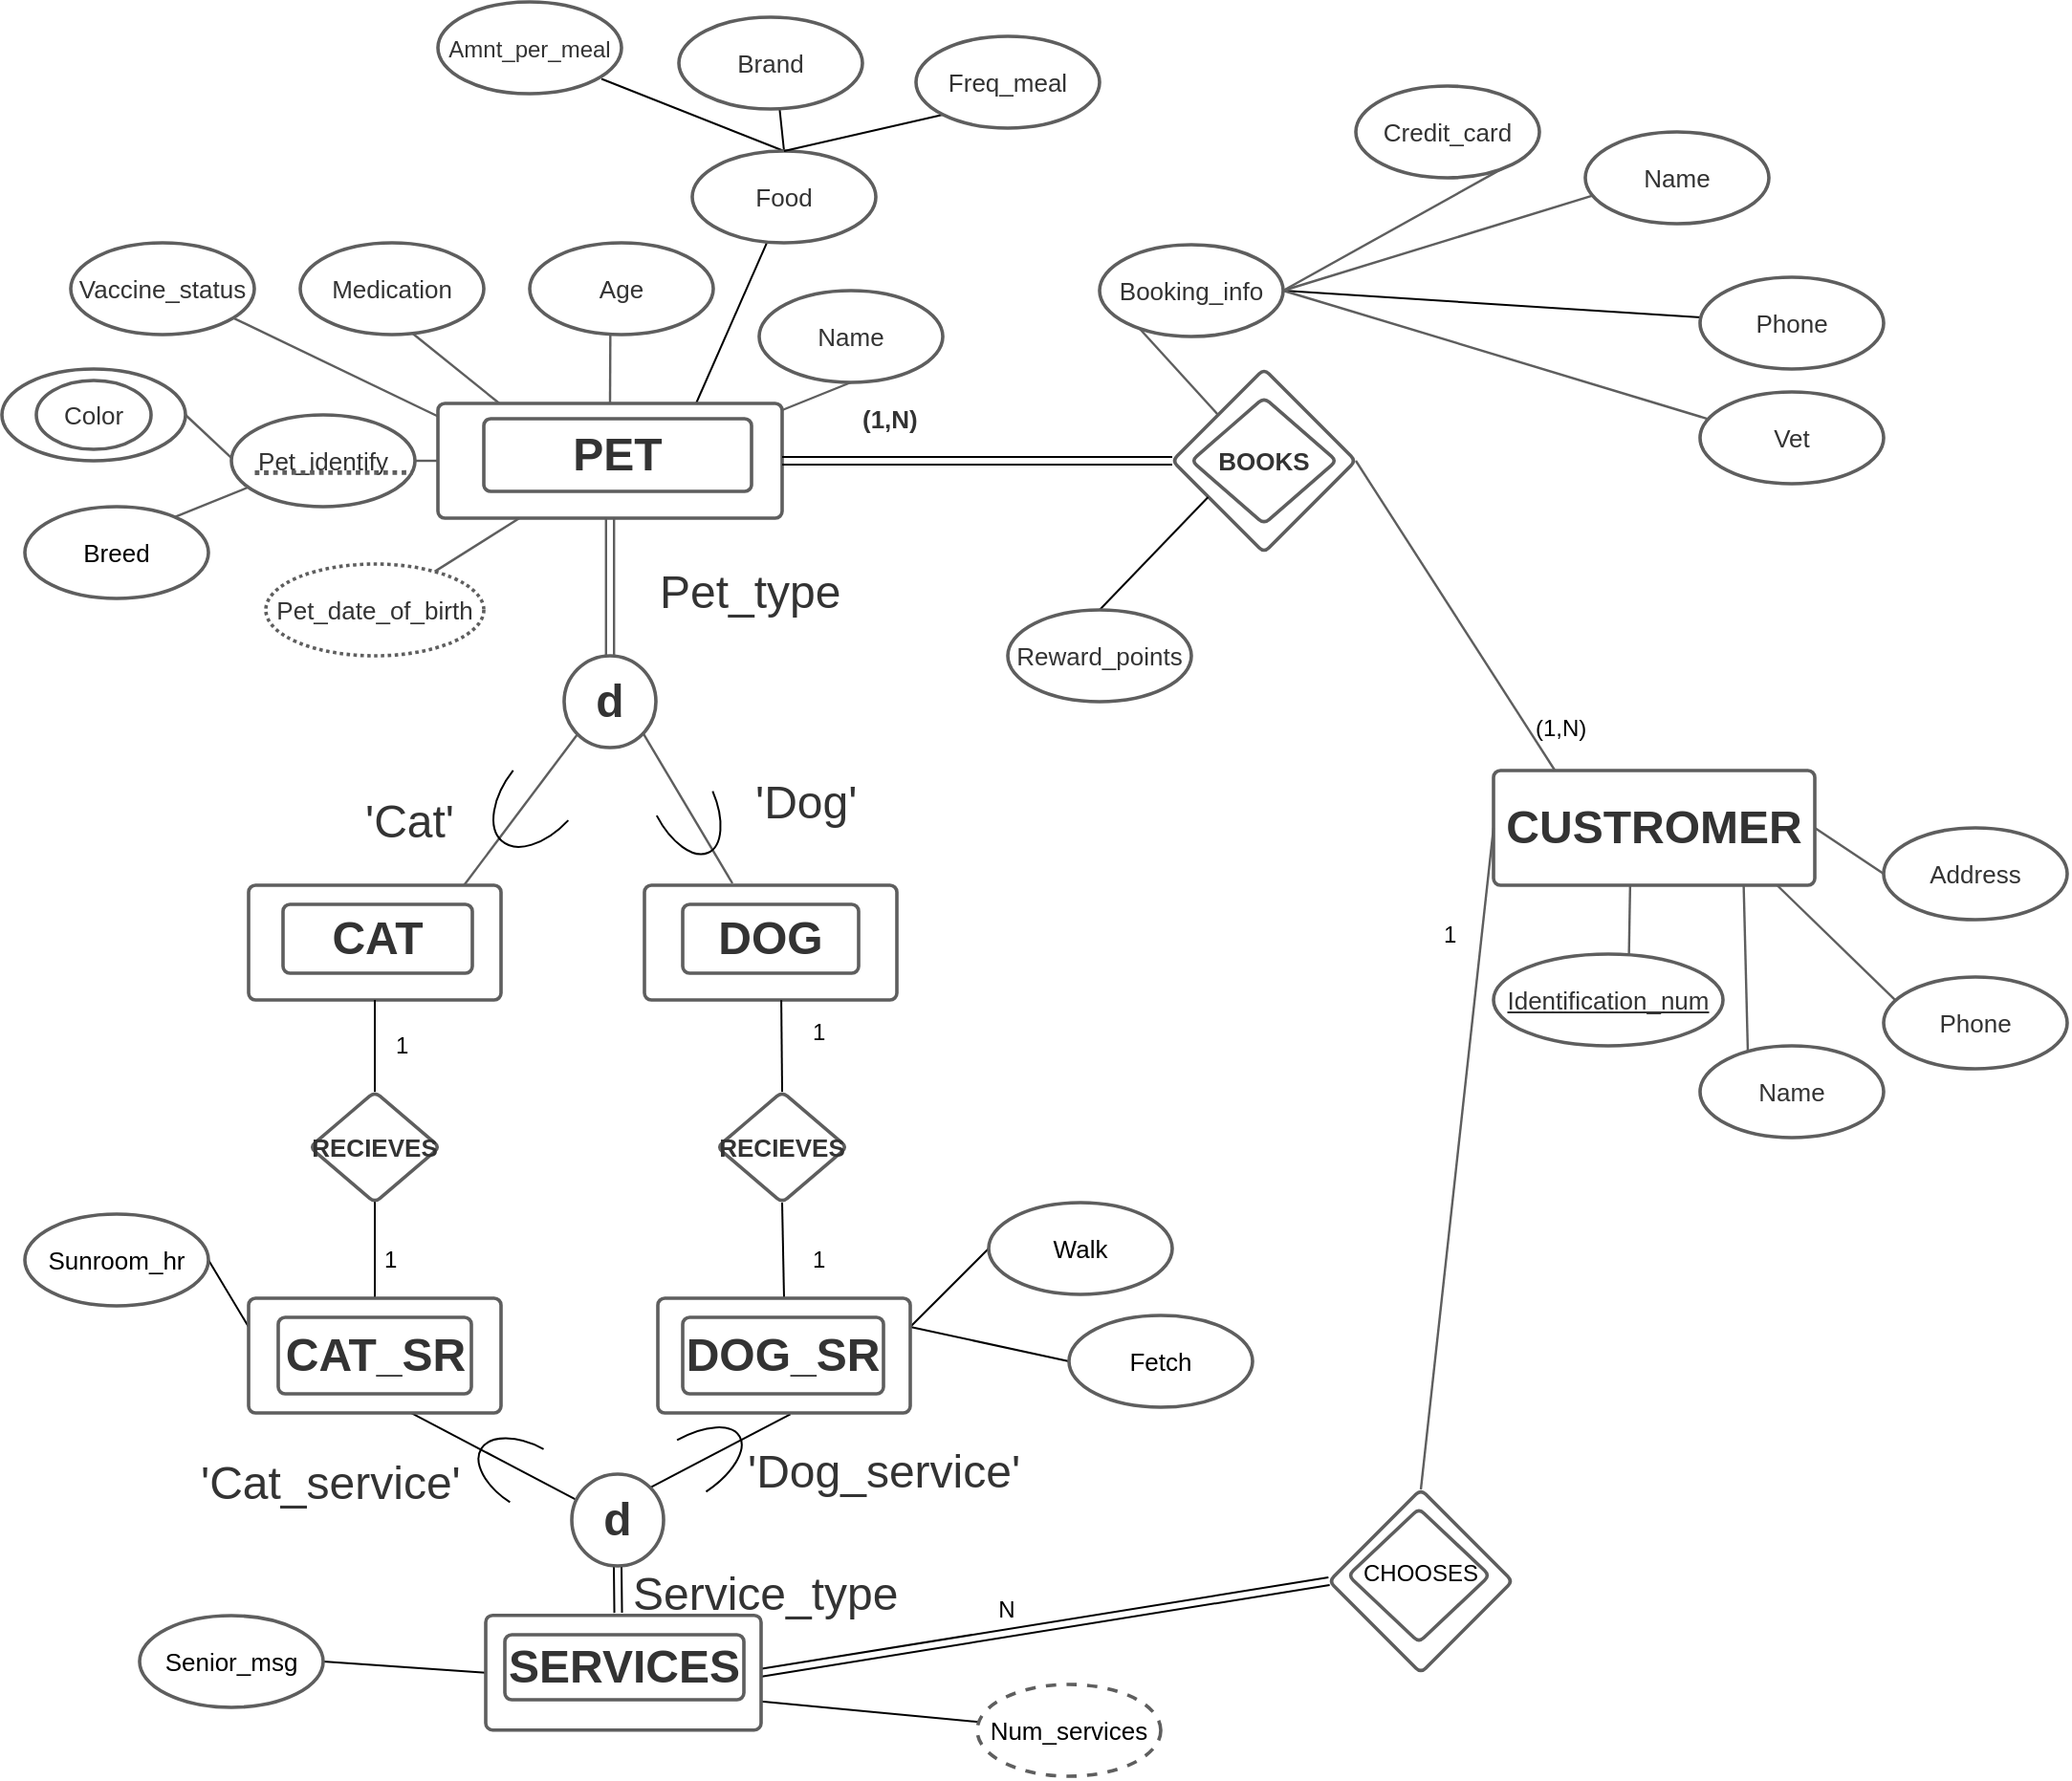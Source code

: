 <mxfile version="12.1.3" type="device" pages="1"><diagram id="lyoU0WlEq2UO2qXoZFqd" name="Page-1"><mxGraphModel dx="1806" dy="771" grid="1" gridSize="10" guides="1" tooltips="1" connect="1" arrows="1" fold="1" page="1" pageScale="1" pageWidth="850" pageHeight="1100" math="0" shadow="0"><root><mxCell id="0"/><mxCell id="1" parent="0"/><mxCell id="Kzx-j95zFt6gq69tMTiq-137" style="rounded=0;orthogonalLoop=1;jettySize=auto;html=1;exitX=0.75;exitY=0;exitDx=0;exitDy=0;entryX=0.409;entryY=0.987;entryDx=0;entryDy=0;entryPerimeter=0;endArrow=none;endFill=0;" edge="1" parent="1" source="Kzx-j95zFt6gq69tMTiq-65" target="Kzx-j95zFt6gq69tMTiq-131"><mxGeometry relative="1" as="geometry"/></mxCell><mxCell id="Kzx-j95zFt6gq69tMTiq-65" value="PET" style="html=1;whiteSpace=wrap;;fontSize=24;fontColor=#333333;fontStyle=1;spacing=12;strokeColor=#5e5e5e;strokeOpacity=100;rounded=1;absoluteArcSize=1;arcSize=7.2;fillColor=#ffffff;strokeWidth=1.8;" vertex="1" parent="1"><mxGeometry x="240" y="372" width="180" height="60" as="geometry"/></mxCell><mxCell id="Kzx-j95zFt6gq69tMTiq-66" value="d" style="html=1;whiteSpace=wrap;ellipse;fontSize=24;fontColor=#333333;fontStyle=1;spacing=5;strokeColor=#5e5e5e;strokeOpacity=100;rounded=1;absoluteArcSize=1;arcSize=7.2;fillColor=#ffffff;strokeWidth=1.8;" vertex="1" parent="1"><mxGeometry x="306" y="504" width="48" height="48" as="geometry"/></mxCell><mxCell id="Kzx-j95zFt6gq69tMTiq-67" value="DOG" style="html=1;whiteSpace=wrap;;fontSize=24;fontColor=#333333;fontStyle=1;spacing=12;strokeColor=#5e5e5e;strokeOpacity=100;rounded=1;absoluteArcSize=1;arcSize=7.2;fillColor=#ffffff;strokeWidth=1.8;" vertex="1" parent="1"><mxGeometry x="348" y="624" width="132" height="60" as="geometry"/></mxCell><mxCell id="Kzx-j95zFt6gq69tMTiq-68" value="CAT" style="html=1;whiteSpace=wrap;;fontSize=24;fontColor=#333333;fontStyle=1;spacing=12;strokeColor=#5e5e5e;strokeOpacity=100;rounded=1;absoluteArcSize=1;arcSize=7.2;fillColor=#ffffff;strokeWidth=1.8;" vertex="1" parent="1"><mxGeometry x="141" y="624" width="132" height="60" as="geometry"/></mxCell><mxCell id="Kzx-j95zFt6gq69tMTiq-69" value="" style="html=1;jettySize=18;fontSize=11;strokeColor=#5E5E5E;strokeWidth=1.2;rounded=1;arcSize=12;startArrow=none;endArrow=none;exitX=1;exitY=1;entryX=0.344;entryY=-0.015;entryPerimeter=1;exitDx=0;exitDy=0;" edge="1" parent="1"><mxGeometry width="100" height="100" relative="1" as="geometry"><mxPoint x="346.971" y="543.971" as="sourcePoint"/><mxPoint x="394" y="623.0" as="targetPoint"/></mxGeometry></mxCell><mxCell id="Kzx-j95zFt6gq69tMTiq-70" value="" style="html=1;jettySize=18;fontSize=11;strokeColor=#5E5E5E;strokeWidth=1.2;rounded=1;arcSize=12;startArrow=none;endArrow=none;exitX=0;exitY=1;entryX=0.864;entryY=-0.015;entryPerimeter=1;exitDx=0;exitDy=0;" edge="1" parent="1" source="Kzx-j95zFt6gq69tMTiq-66" target="Kzx-j95zFt6gq69tMTiq-68"><mxGeometry width="100" height="100" relative="1" as="geometry"/></mxCell><mxCell id="Kzx-j95zFt6gq69tMTiq-71" value="" style="html=1;jettySize=18;fontSize=11;strokeColor=#5E5E5E;strokeWidth=1.2;rounded=1;arcSize=12;edgeStyle=orthogonalEdgeStyle;startArrow=none;endArrow=none;exitX=0.5;exitY=1.015;exitPerimeter=1;entryX=0.5;entryY=-0.019;entryPerimeter=1;shape=link;" edge="1" parent="1" source="Kzx-j95zFt6gq69tMTiq-65" target="Kzx-j95zFt6gq69tMTiq-66"><mxGeometry width="100" height="100" relative="1" as="geometry"/></mxCell><mxCell id="Kzx-j95zFt6gq69tMTiq-75" value="Vaccine_status" style="html=1;whiteSpace=wrap;ellipse;fontSize=13;fontColor=#333333;spacing=5;strokeColor=#5e5e5e;strokeOpacity=100;rounded=1;absoluteArcSize=1;arcSize=7.2;fillColor=#ffffff;strokeWidth=1.8;" vertex="1" parent="1"><mxGeometry x="48" y="288" width="96" height="48" as="geometry"/></mxCell><mxCell id="Kzx-j95zFt6gq69tMTiq-76" value="" style="html=1;whiteSpace=wrap;ellipse;fontSize=11;spacing=5;strokeColor=#5e5e5e;strokeOpacity=100;rounded=1;absoluteArcSize=1;arcSize=7.2;fillColor=#ffffff;strokeWidth=1.8;" vertex="1" parent="1"><mxGeometry x="12" y="354" width="96" height="48" as="geometry"/></mxCell><mxCell id="Kzx-j95zFt6gq69tMTiq-77" value="Medication" style="html=1;whiteSpace=wrap;ellipse;fontSize=13;fontColor=#333333;spacing=5;strokeColor=#5e5e5e;strokeOpacity=100;rounded=1;absoluteArcSize=1;arcSize=7.2;fillColor=#ffffff;strokeWidth=1.8;" vertex="1" parent="1"><mxGeometry x="168" y="288" width="96" height="48" as="geometry"/></mxCell><mxCell id="Kzx-j95zFt6gq69tMTiq-78" value="Name" style="html=1;whiteSpace=wrap;ellipse;fontSize=13;fontColor=#333333;spacing=5;strokeColor=#5e5e5e;strokeOpacity=100;rounded=1;absoluteArcSize=1;arcSize=7.2;fillColor=#ffffff;strokeWidth=1.8;" vertex="1" parent="1"><mxGeometry x="408" y="313" width="96" height="48" as="geometry"/></mxCell><mxCell id="Kzx-j95zFt6gq69tMTiq-79" value="Breed" style="html=1;whiteSpace=wrap;ellipse;fontSize=13;fontColor=#000000;spacing=5;strokeColor=#5e5e5e;strokeOpacity=100;rounded=1;absoluteArcSize=1;arcSize=7.2;fillColor=#ffffff;strokeWidth=1.8;" vertex="1" parent="1"><mxGeometry x="24" y="426" width="96" height="48" as="geometry"/></mxCell><mxCell id="Kzx-j95zFt6gq69tMTiq-80" value="Age" style="html=1;whiteSpace=wrap;ellipse;fontSize=13;fontColor=#333333;spacing=5;strokeColor=#5e5e5e;strokeOpacity=100;rounded=1;absoluteArcSize=1;arcSize=7.2;fillColor=#ffffff;strokeWidth=1.8;" vertex="1" parent="1"><mxGeometry x="288" y="288" width="96" height="48" as="geometry"/></mxCell><mxCell id="Kzx-j95zFt6gq69tMTiq-81" value="" style="html=1;jettySize=18;fontSize=11;strokeColor=#5E5E5E;strokeWidth=1.2;rounded=1;arcSize=12;startArrow=none;endArrow=none;exitX=1.005;exitY=0.054;exitPerimeter=1;entryX=0.5;entryY=1.019;entryPerimeter=1;" edge="1" parent="1" source="Kzx-j95zFt6gq69tMTiq-65" target="Kzx-j95zFt6gq69tMTiq-78"><mxGeometry width="100" height="100" relative="1" as="geometry"/></mxCell><mxCell id="Kzx-j95zFt6gq69tMTiq-82" value="Color" style="html=1;whiteSpace=wrap;ellipse;fontSize=13;fontColor=#333333;spacing=5;strokeColor=#5e5e5e;strokeOpacity=100;rounded=1;absoluteArcSize=1;arcSize=7.2;fillColor=#ffffff;strokeWidth=1.8;" vertex="1" parent="1"><mxGeometry x="30" y="360" width="60" height="36" as="geometry"/></mxCell><mxCell id="Kzx-j95zFt6gq69tMTiq-83" value="Pet_date_of_birth" style="html=1;whiteSpace=wrap;ellipse;fontSize=13;fontColor=#333333;spacing=5;strokeColor=#5e5e5e;strokeOpacity=100;rounded=1;absoluteArcSize=1;arcSize=7.2;fillColor=#ffffff;dashed=1;dashPattern=1 1;strokeWidth=1.8;" vertex="1" parent="1"><mxGeometry x="150" y="456" width="114" height="48" as="geometry"/></mxCell><mxCell id="Kzx-j95zFt6gq69tMTiq-84" value="" style="html=1;jettySize=18;fontSize=11;strokeColor=#5E5E5E;strokeWidth=1.2;rounded=1;arcSize=12;startArrow=none;endArrow=none;exitX=0.5;exitY=-0.015;exitPerimeter=1;entryX=0.437;entryY=1.015;entryPerimeter=1;" edge="1" parent="1" source="Kzx-j95zFt6gq69tMTiq-65" target="Kzx-j95zFt6gq69tMTiq-80"><mxGeometry width="100" height="100" relative="1" as="geometry"/></mxCell><mxCell id="Kzx-j95zFt6gq69tMTiq-85" value="" style="html=1;jettySize=18;fontSize=11;strokeColor=#5E5E5E;strokeWidth=1.2;rounded=1;arcSize=12;startArrow=none;endArrow=none;exitX=0.169;exitY=-0.015;exitPerimeter=1;entryX=0.619;entryY=1.004;entryPerimeter=1;" edge="1" parent="1" source="Kzx-j95zFt6gq69tMTiq-65" target="Kzx-j95zFt6gq69tMTiq-77"><mxGeometry width="100" height="100" relative="1" as="geometry"/></mxCell><mxCell id="Kzx-j95zFt6gq69tMTiq-86" value="" style="html=1;jettySize=18;fontSize=11;strokeColor=#5E5E5E;strokeWidth=1.2;rounded=1;arcSize=12;startArrow=none;endArrow=none;exitX=-0.005;exitY=0.109;exitPerimeter=1;entryX=0.893;entryY=0.83;entryPerimeter=1;" edge="1" parent="1" source="Kzx-j95zFt6gq69tMTiq-65" target="Kzx-j95zFt6gq69tMTiq-75"><mxGeometry width="100" height="100" relative="1" as="geometry"/></mxCell><mxCell id="Kzx-j95zFt6gq69tMTiq-87" value="" style="html=1;jettySize=18;fontSize=11;strokeColor=#5E5E5E;strokeWidth=1.2;rounded=1;arcSize=12;startArrow=none;endArrow=none;exitX=0.229;exitY=1.015;exitPerimeter=1;entryX=0.785;entryY=0.07;entryPerimeter=1;" edge="1" parent="1" source="Kzx-j95zFt6gq69tMTiq-65" target="Kzx-j95zFt6gq69tMTiq-83"><mxGeometry width="100" height="100" relative="1" as="geometry"/></mxCell><mxCell id="Kzx-j95zFt6gq69tMTiq-166" style="edgeStyle=none;shape=link;rounded=0;orthogonalLoop=1;jettySize=auto;html=1;exitX=0;exitY=0.5;exitDx=0;exitDy=0;entryX=1;entryY=0.5;entryDx=0;entryDy=0;endArrow=none;endFill=0;" edge="1" parent="1" source="Kzx-j95zFt6gq69tMTiq-88" target="Kzx-j95zFt6gq69tMTiq-65"><mxGeometry relative="1" as="geometry"/></mxCell><mxCell id="Kzx-j95zFt6gq69tMTiq-88" value="" style="html=1;whiteSpace=wrap;rhombus;fontSize=13;fontColor=#333333;fontStyle=1;spacing=5;strokeColor=#5e5e5e;strokeOpacity=100;rounded=1;absoluteArcSize=1;arcSize=7.2;fillColor=#ffffff;strokeWidth=1.8;" vertex="1" parent="1"><mxGeometry x="624" y="354" width="96" height="96" as="geometry"/></mxCell><mxCell id="Kzx-j95zFt6gq69tMTiq-90" value="CUSTROMER" style="html=1;whiteSpace=wrap;;fontSize=24;fontColor=#333333;fontStyle=1;spacing=12;strokeColor=#5e5e5e;strokeOpacity=100;rounded=1;absoluteArcSize=1;arcSize=7.2;fillColor=#ffffff;strokeWidth=1.8;" vertex="1" parent="1"><mxGeometry x="792" y="564" width="168" height="60" as="geometry"/></mxCell><mxCell id="Kzx-j95zFt6gq69tMTiq-91" value="" style="html=1;jettySize=18;fontSize=11;strokeColor=#5E5E5E;strokeWidth=1.2;rounded=1;arcSize=12;startArrow=none;endArrow=none;entryX=0.182;entryY=-0.015;entryPerimeter=1;" edge="1" parent="1" target="Kzx-j95zFt6gq69tMTiq-90"><mxGeometry width="100" height="100" relative="1" as="geometry"><mxPoint x="720" y="402" as="sourcePoint"/></mxGeometry></mxCell><mxCell id="Kzx-j95zFt6gq69tMTiq-217" style="edgeStyle=none;rounded=0;orthogonalLoop=1;jettySize=auto;html=1;exitX=0.5;exitY=0;exitDx=0;exitDy=0;entryX=0.115;entryY=0.788;entryDx=0;entryDy=0;entryPerimeter=0;endArrow=none;endFill=0;" edge="1" parent="1" source="Kzx-j95zFt6gq69tMTiq-92" target="Kzx-j95zFt6gq69tMTiq-144"><mxGeometry relative="1" as="geometry"/></mxCell><mxCell id="Kzx-j95zFt6gq69tMTiq-92" value="Reward_points" style="html=1;whiteSpace=wrap;ellipse;fontSize=13;fontColor=#333333;spacing=5;strokeColor=#5e5e5e;strokeOpacity=100;rounded=1;absoluteArcSize=1;arcSize=7.2;fillColor=#ffffff;strokeWidth=1.8;" vertex="1" parent="1"><mxGeometry x="538" y="480" width="96" height="48" as="geometry"/></mxCell><mxCell id="Kzx-j95zFt6gq69tMTiq-145" style="edgeStyle=none;rounded=0;orthogonalLoop=1;jettySize=auto;html=1;exitX=1;exitY=0.5;exitDx=0;exitDy=0;endArrow=none;endFill=0;" edge="1" parent="1" source="Kzx-j95zFt6gq69tMTiq-94" target="Kzx-j95zFt6gq69tMTiq-96"><mxGeometry relative="1" as="geometry"/></mxCell><mxCell id="Kzx-j95zFt6gq69tMTiq-94" value="Booking_info" style="html=1;whiteSpace=wrap;ellipse;fontSize=13;fontColor=#333333;spacing=5;strokeColor=#5e5e5e;strokeOpacity=100;rounded=1;absoluteArcSize=1;arcSize=7.2;fillColor=#ffffff;strokeWidth=1.8;" vertex="1" parent="1"><mxGeometry x="586" y="289" width="96" height="48" as="geometry"/></mxCell><mxCell id="Kzx-j95zFt6gq69tMTiq-95" value="" style="html=1;jettySize=18;fontSize=11;strokeColor=#5E5E5E;strokeWidth=1.2;rounded=1;arcSize=12;startArrow=none;endArrow=none;exitX=0;exitY=0;entryX=0.211;entryY=0.927;entryPerimeter=1;exitDx=0;exitDy=0;" edge="1" parent="1" source="Kzx-j95zFt6gq69tMTiq-88" target="Kzx-j95zFt6gq69tMTiq-94"><mxGeometry width="100" height="100" relative="1" as="geometry"/></mxCell><mxCell id="Kzx-j95zFt6gq69tMTiq-96" value="Phone" style="html=1;whiteSpace=wrap;ellipse;fontSize=13;fontColor=#333333;spacing=5;strokeColor=#5e5e5e;strokeOpacity=100;rounded=1;absoluteArcSize=1;arcSize=7.2;fillColor=#ffffff;strokeWidth=1.8;" vertex="1" parent="1"><mxGeometry x="900" y="306" width="96" height="48" as="geometry"/></mxCell><mxCell id="Kzx-j95zFt6gq69tMTiq-97" value="Credit_card" style="html=1;whiteSpace=wrap;ellipse;fontSize=13;fontColor=#333333;fontStyle=0;spacing=5;strokeColor=#5e5e5e;strokeOpacity=100;rounded=1;absoluteArcSize=1;arcSize=7.2;fillColor=#ffffff;strokeWidth=1.8;" vertex="1" parent="1"><mxGeometry x="720" y="206" width="96" height="48" as="geometry"/></mxCell><mxCell id="Kzx-j95zFt6gq69tMTiq-98" value="Name" style="html=1;whiteSpace=wrap;ellipse;fontSize=13;fontColor=#333333;spacing=5;strokeColor=#5e5e5e;strokeOpacity=100;rounded=1;absoluteArcSize=1;arcSize=7.2;fillColor=#ffffff;strokeWidth=1.8;" vertex="1" parent="1"><mxGeometry x="840" y="230" width="96" height="48" as="geometry"/></mxCell><mxCell id="Kzx-j95zFt6gq69tMTiq-99" value="Vet" style="html=1;whiteSpace=wrap;ellipse;fontSize=13;fontColor=#333333;spacing=5;strokeColor=#5e5e5e;strokeOpacity=100;rounded=1;absoluteArcSize=1;arcSize=7.2;fillColor=#ffffff;strokeWidth=1.8;" vertex="1" parent="1"><mxGeometry x="900" y="366" width="96" height="48" as="geometry"/></mxCell><mxCell id="Kzx-j95zFt6gq69tMTiq-100" value="" style="html=1;jettySize=18;fontSize=11;strokeColor=#5E5E5E;strokeWidth=1.2;rounded=1;arcSize=12;startArrow=none;endArrow=none;exitX=1;exitY=0.5;entryX=0.804;entryY=0.917;entryPerimeter=1;exitDx=0;exitDy=0;" edge="1" parent="1" source="Kzx-j95zFt6gq69tMTiq-94" target="Kzx-j95zFt6gq69tMTiq-97"><mxGeometry width="100" height="100" relative="1" as="geometry"/></mxCell><mxCell id="Kzx-j95zFt6gq69tMTiq-101" value="" style="html=1;jettySize=18;fontSize=11;strokeColor=#5E5E5E;strokeWidth=1.2;rounded=1;arcSize=12;edgeStyle=orthogonalEdgeStyle;startArrow=none;endArrow=none;exitX=0.103;exitY=0.826;exitPerimeter=1;entryX=0.103;entryY=0.826;entryPerimeter=1;" edge="1" parent="1" source="Kzx-j95zFt6gq69tMTiq-98" target="Kzx-j95zFt6gq69tMTiq-98"><mxGeometry width="100" height="100" relative="1" as="geometry"/></mxCell><mxCell id="Kzx-j95zFt6gq69tMTiq-102" value="" style="html=1;jettySize=18;fontSize=11;strokeColor=#5E5E5E;strokeWidth=1.2;rounded=1;arcSize=12;startArrow=none;endArrow=none;entryX=0.036;entryY=0.284;entryPerimeter=1;exitX=1;exitY=0.5;exitDx=0;exitDy=0;" edge="1" parent="1" source="Kzx-j95zFt6gq69tMTiq-94" target="Kzx-j95zFt6gq69tMTiq-99"><mxGeometry width="100" height="100" relative="1" as="geometry"><mxPoint x="820" y="348" as="sourcePoint"/></mxGeometry></mxCell><mxCell id="Kzx-j95zFt6gq69tMTiq-104" value="" style="html=1;jettySize=18;fontSize=11;strokeColor=#5E5E5E;strokeWidth=1.2;rounded=1;arcSize=12;startArrow=none;endArrow=none;exitX=1;exitY=0.5;entryX=0.03;entryY=0.702;entryPerimeter=1;exitDx=0;exitDy=0;" edge="1" parent="1" source="Kzx-j95zFt6gq69tMTiq-94" target="Kzx-j95zFt6gq69tMTiq-98"><mxGeometry width="100" height="100" relative="1" as="geometry"/></mxCell><mxCell id="Kzx-j95zFt6gq69tMTiq-105" value="Identification_num" style="html=1;whiteSpace=wrap;ellipse;fontSize=13;fontColor=#333333;fontStyle=4;spacing=5;strokeColor=#5e5e5e;strokeOpacity=100;rounded=1;absoluteArcSize=1;arcSize=7.2;fillColor=#ffffff;strokeWidth=1.8;" vertex="1" parent="1"><mxGeometry x="792" y="660" width="120" height="48" as="geometry"/></mxCell><mxCell id="Kzx-j95zFt6gq69tMTiq-106" value="Name" style="html=1;whiteSpace=wrap;ellipse;fontSize=13;fontColor=#333333;spacing=5;strokeColor=#5e5e5e;strokeOpacity=100;rounded=1;absoluteArcSize=1;arcSize=7.2;fillColor=#ffffff;strokeWidth=1.8;" vertex="1" parent="1"><mxGeometry x="900" y="708" width="96" height="48" as="geometry"/></mxCell><mxCell id="Kzx-j95zFt6gq69tMTiq-107" value="Address" style="html=1;whiteSpace=wrap;ellipse;fontSize=13;fontColor=#333333;spacing=5;strokeColor=#5e5e5e;strokeOpacity=100;rounded=1;absoluteArcSize=1;arcSize=7.2;fillColor=#ffffff;strokeWidth=1.8;" vertex="1" parent="1"><mxGeometry x="996" y="594" width="96" height="48" as="geometry"/></mxCell><mxCell id="Kzx-j95zFt6gq69tMTiq-108" value="Phone" style="html=1;whiteSpace=wrap;ellipse;fontSize=13;fontColor=#333333;spacing=5;strokeColor=#5e5e5e;strokeOpacity=100;rounded=1;absoluteArcSize=1;arcSize=7.2;fillColor=#ffffff;strokeWidth=1.8;" vertex="1" parent="1"><mxGeometry x="996" y="672" width="96" height="48" as="geometry"/></mxCell><mxCell id="Kzx-j95zFt6gq69tMTiq-109" value="" style="html=1;jettySize=18;fontSize=11;strokeColor=#5E5E5E;strokeWidth=1.2;rounded=1;arcSize=12;startArrow=none;endArrow=none;exitX=1.005;exitY=0.5;exitPerimeter=1;entryX=-0.009;entryY=0.5;entryPerimeter=1;" edge="1" parent="1" source="Kzx-j95zFt6gq69tMTiq-90" target="Kzx-j95zFt6gq69tMTiq-107"><mxGeometry width="100" height="100" relative="1" as="geometry"/></mxCell><mxCell id="Kzx-j95zFt6gq69tMTiq-110" value="" style="html=1;jettySize=18;fontSize=11;strokeColor=#5E5E5E;strokeWidth=1.2;rounded=1;arcSize=12;startArrow=none;endArrow=none;exitX=0.894;exitY=1.015;exitPerimeter=1;entryX=0.054;entryY=0.248;entryPerimeter=1;" edge="1" parent="1" source="Kzx-j95zFt6gq69tMTiq-90" target="Kzx-j95zFt6gq69tMTiq-108"><mxGeometry width="100" height="100" relative="1" as="geometry"/></mxCell><mxCell id="Kzx-j95zFt6gq69tMTiq-165" style="edgeStyle=none;rounded=0;orthogonalLoop=1;jettySize=auto;html=1;exitX=0;exitY=0.5;exitDx=0;exitDy=0;entryX=1;entryY=0.5;entryDx=0;entryDy=0;endArrow=none;endFill=0;shape=link;" edge="1" parent="1" source="Kzx-j95zFt6gq69tMTiq-111" target="Kzx-j95zFt6gq69tMTiq-115"><mxGeometry relative="1" as="geometry"/></mxCell><mxCell id="Kzx-j95zFt6gq69tMTiq-219" value="N" style="text;html=1;resizable=0;points=[];align=center;verticalAlign=middle;labelBackgroundColor=#ffffff;" vertex="1" connectable="0" parent="Kzx-j95zFt6gq69tMTiq-165"><mxGeometry x="0.13" y="-12" relative="1" as="geometry"><mxPoint as="offset"/></mxGeometry></mxCell><mxCell id="Kzx-j95zFt6gq69tMTiq-111" value="" style="html=1;whiteSpace=wrap;rhombus;fontSize=13;fontColor=#333333;fontStyle=1;spacing=5;strokeColor=#5e5e5e;strokeOpacity=100;rounded=1;absoluteArcSize=1;arcSize=7.2;fillColor=#ffffff;strokeWidth=1.8;" vertex="1" parent="1"><mxGeometry x="706" y="940" width="96" height="96" as="geometry"/></mxCell><mxCell id="Kzx-j95zFt6gq69tMTiq-112" value="" style="html=1;jettySize=18;fontSize=11;strokeColor=#5E5E5E;strokeWidth=1.2;rounded=1;arcSize=12;startArrow=none;endArrow=none;exitX=0.423;exitY=1.015;exitPerimeter=1;entryX=0.592;entryY=-0.009;entryPerimeter=1;" edge="1" parent="1" source="Kzx-j95zFt6gq69tMTiq-90" target="Kzx-j95zFt6gq69tMTiq-105"><mxGeometry width="100" height="100" relative="1" as="geometry"/></mxCell><mxCell id="Kzx-j95zFt6gq69tMTiq-113" value="" style="html=1;jettySize=18;fontSize=11;strokeColor=#5E5E5E;strokeWidth=1.2;rounded=1;arcSize=12;startArrow=none;endArrow=none;exitX=0.787;exitY=1.015;exitPerimeter=1;entryX=0.251;entryY=0.047;entryPerimeter=1;" edge="1" parent="1" source="Kzx-j95zFt6gq69tMTiq-90" target="Kzx-j95zFt6gq69tMTiq-106"><mxGeometry width="100" height="100" relative="1" as="geometry"/></mxCell><mxCell id="Kzx-j95zFt6gq69tMTiq-114" value="" style="html=1;jettySize=18;fontSize=11;strokeColor=#5E5E5E;strokeWidth=1.2;rounded=1;arcSize=12;startArrow=none;endArrow=none;entryX=0.5;entryY=0;entryDx=0;entryDy=0;exitX=0;exitY=0.5;exitDx=0;exitDy=0;" edge="1" parent="1" source="Kzx-j95zFt6gq69tMTiq-90" target="Kzx-j95zFt6gq69tMTiq-111"><mxGeometry width="100" height="100" relative="1" as="geometry"><mxPoint x="790" y="620" as="sourcePoint"/></mxGeometry></mxCell><mxCell id="Kzx-j95zFt6gq69tMTiq-168" style="edgeStyle=none;shape=link;rounded=0;orthogonalLoop=1;jettySize=auto;html=1;exitX=0.481;exitY=-0.022;exitDx=0;exitDy=0;entryX=0.5;entryY=1;entryDx=0;entryDy=0;endArrow=none;endFill=0;exitPerimeter=0;" edge="1" parent="1" source="Kzx-j95zFt6gq69tMTiq-115" target="Kzx-j95zFt6gq69tMTiq-167"><mxGeometry relative="1" as="geometry"/></mxCell><mxCell id="Kzx-j95zFt6gq69tMTiq-212" style="edgeStyle=none;rounded=0;orthogonalLoop=1;jettySize=auto;html=1;exitX=0;exitY=0.5;exitDx=0;exitDy=0;entryX=1;entryY=0.5;entryDx=0;entryDy=0;endArrow=none;endFill=0;" edge="1" parent="1" source="Kzx-j95zFt6gq69tMTiq-115" target="Kzx-j95zFt6gq69tMTiq-211"><mxGeometry relative="1" as="geometry"/></mxCell><mxCell id="Kzx-j95zFt6gq69tMTiq-214" style="edgeStyle=none;rounded=0;orthogonalLoop=1;jettySize=auto;html=1;exitX=1;exitY=0.75;exitDx=0;exitDy=0;endArrow=none;endFill=0;" edge="1" parent="1" source="Kzx-j95zFt6gq69tMTiq-115" target="Kzx-j95zFt6gq69tMTiq-213"><mxGeometry relative="1" as="geometry"/></mxCell><mxCell id="Kzx-j95zFt6gq69tMTiq-115" value="SERVICES" style="html=1;whiteSpace=wrap;;fontSize=24;fontColor=#333333;fontStyle=1;spacing=12;strokeColor=#5e5e5e;strokeOpacity=100;rounded=1;absoluteArcSize=1;arcSize=7.2;fillColor=#ffffff;strokeWidth=1.8;" vertex="1" parent="1"><mxGeometry x="265" y="1005.857" width="144" height="60" as="geometry"/></mxCell><mxCell id="Kzx-j95zFt6gq69tMTiq-117" value="" style="html=1;jettySize=18;fontSize=11;strokeColor=#5E5E5E;strokeWidth=1.2;rounded=1;arcSize=12;startArrow=none;endArrow=none;exitX=-0.005;exitY=0.5;exitPerimeter=1;entryX=1.009;entryY=0.5;entryPerimeter=1;" edge="1" parent="1" source="Kzx-j95zFt6gq69tMTiq-65" target="Kzx-j95zFt6gq69tMTiq-118"><mxGeometry width="100" height="100" relative="1" as="geometry"/></mxCell><mxCell id="Kzx-j95zFt6gq69tMTiq-118" value="Pet_identify" style="html=1;whiteSpace=wrap;ellipse;fontSize=13;fontColor=#333333;spacing=5;strokeColor=#5E5E5E;rounded=1;absoluteArcSize=1;arcSize=7.2;fillColor=#ffffff;strokeWidth=1.8;" vertex="1" parent="1"><mxGeometry x="132" y="378" width="96" height="48" as="geometry"/></mxCell><mxCell id="Kzx-j95zFt6gq69tMTiq-119" value="" style="html=1;jettySize=18;fontSize=11;strokeColor=#5E5E5E;dashed=1;dashPattern=1 1;strokeWidth=2.4;rounded=1;arcSize=12;startArrow=none;endArrow=none;entryX=0.995;entryY=0.625;entryPerimeter=1;" edge="1" parent="1" target="Kzx-j95zFt6gq69tMTiq-118"><mxGeometry width="100" height="100" relative="1" as="geometry"><mxPoint x="144" y="408" as="sourcePoint"/></mxGeometry></mxCell><mxCell id="Kzx-j95zFt6gq69tMTiq-120" value="" style="html=1;jettySize=18;fontSize=11;strokeColor=#5E5E5E;strokeWidth=1.2;rounded=1;arcSize=12;startArrow=none;endArrow=none;exitX=0.826;exitY=0.101;exitPerimeter=1;entryX=0.085;entryY=0.802;entryPerimeter=1;" edge="1" parent="1" source="Kzx-j95zFt6gq69tMTiq-79" target="Kzx-j95zFt6gq69tMTiq-118"><mxGeometry width="100" height="100" relative="1" as="geometry"/></mxCell><mxCell id="Kzx-j95zFt6gq69tMTiq-121" value="" style="html=1;jettySize=18;fontSize=11;strokeColor=#5E5E5E;strokeWidth=1.2;rounded=1;arcSize=12;startArrow=none;endArrow=none;exitX=1.009;exitY=0.5;exitPerimeter=1;entryX=-0.008;entryY=0.465;entryPerimeter=1;" edge="1" parent="1" source="Kzx-j95zFt6gq69tMTiq-76" target="Kzx-j95zFt6gq69tMTiq-118"><mxGeometry width="100" height="100" relative="1" as="geometry"/></mxCell><mxCell id="Kzx-j95zFt6gq69tMTiq-122" value="(1,N)" style="text;html=1;resizable=0;points=[];autosize=1;align=left;verticalAlign=top;spacingTop=-4;" vertex="1" parent="1"><mxGeometry x="812" y="532" width="40" height="20" as="geometry"/></mxCell><mxCell id="Kzx-j95zFt6gq69tMTiq-123" value="&lt;span style=&quot;color: rgb(51 , 51 , 51) ; font-size: 24px ; text-align: center ; white-space: normal&quot;&gt;Pet_type&lt;/span&gt;" style="text;html=1;resizable=0;points=[];autosize=1;align=left;verticalAlign=top;spacingTop=-4;" vertex="1" parent="1"><mxGeometry x="354" y="454" width="110" height="20" as="geometry"/></mxCell><mxCell id="Kzx-j95zFt6gq69tMTiq-126" value="&lt;span style=&quot;color: rgb(51 , 51 , 51) ; font-size: 13px ; font-weight: 700 ; text-align: center ; white-space: normal&quot;&gt;(1,N)&lt;/span&gt;" style="text;html=1;resizable=0;points=[];autosize=1;align=left;verticalAlign=top;spacingTop=-4;" vertex="1" parent="1"><mxGeometry x="460" y="370" width="40" height="20" as="geometry"/></mxCell><mxCell id="Kzx-j95zFt6gq69tMTiq-128" value="&lt;span style=&quot;color: rgb(51 , 51 , 51) ; font-size: 24px ; text-align: center ; white-space: normal&quot;&gt;'Dog'&lt;/span&gt;" style="text;html=1;resizable=0;points=[];autosize=1;align=left;verticalAlign=top;spacingTop=-4;" vertex="1" parent="1"><mxGeometry x="404" y="564" width="70" height="20" as="geometry"/></mxCell><mxCell id="Kzx-j95zFt6gq69tMTiq-130" value="&lt;span style=&quot;color: rgb(51 , 51 , 51) ; font-size: 24px ; text-align: center ; white-space: normal&quot;&gt;'Cat'&lt;/span&gt;" style="text;html=1;resizable=0;points=[];autosize=1;align=left;verticalAlign=top;spacingTop=-4;" vertex="1" parent="1"><mxGeometry x="200" y="574" width="60" height="20" as="geometry"/></mxCell><mxCell id="Kzx-j95zFt6gq69tMTiq-138" style="edgeStyle=none;rounded=0;orthogonalLoop=1;jettySize=auto;html=1;exitX=0.5;exitY=0;exitDx=0;exitDy=0;entryX=0.891;entryY=0.838;entryDx=0;entryDy=0;entryPerimeter=0;endArrow=none;endFill=0;" edge="1" parent="1" source="Kzx-j95zFt6gq69tMTiq-131" target="Kzx-j95zFt6gq69tMTiq-136"><mxGeometry relative="1" as="geometry"/></mxCell><mxCell id="Kzx-j95zFt6gq69tMTiq-139" style="edgeStyle=none;rounded=0;orthogonalLoop=1;jettySize=auto;html=1;exitX=0.5;exitY=0;exitDx=0;exitDy=0;entryX=0.548;entryY=0.985;entryDx=0;entryDy=0;entryPerimeter=0;endArrow=none;endFill=0;" edge="1" parent="1" source="Kzx-j95zFt6gq69tMTiq-131" target="Kzx-j95zFt6gq69tMTiq-132"><mxGeometry relative="1" as="geometry"/></mxCell><mxCell id="Kzx-j95zFt6gq69tMTiq-131" value="Food" style="html=1;whiteSpace=wrap;ellipse;fontSize=13;fontColor=#333333;spacing=5;strokeColor=#5e5e5e;strokeOpacity=100;rounded=1;absoluteArcSize=1;arcSize=7.2;fillColor=#ffffff;strokeWidth=1.8;" vertex="1" parent="1"><mxGeometry x="373" y="240" width="96" height="48" as="geometry"/></mxCell><mxCell id="Kzx-j95zFt6gq69tMTiq-132" value="Brand" style="html=1;whiteSpace=wrap;ellipse;fontSize=13;fontColor=#333333;spacing=5;strokeColor=#5e5e5e;strokeOpacity=100;rounded=1;absoluteArcSize=1;arcSize=7.2;fillColor=#ffffff;strokeWidth=1.8;" vertex="1" parent="1"><mxGeometry x="366" y="170" width="96" height="48" as="geometry"/></mxCell><mxCell id="Kzx-j95zFt6gq69tMTiq-140" style="edgeStyle=none;rounded=0;orthogonalLoop=1;jettySize=auto;html=1;exitX=0;exitY=1;exitDx=0;exitDy=0;entryX=0.5;entryY=0;entryDx=0;entryDy=0;endArrow=none;endFill=0;" edge="1" parent="1" source="Kzx-j95zFt6gq69tMTiq-133" target="Kzx-j95zFt6gq69tMTiq-131"><mxGeometry relative="1" as="geometry"/></mxCell><mxCell id="Kzx-j95zFt6gq69tMTiq-133" value="Freq_meal" style="html=1;whiteSpace=wrap;ellipse;fontSize=13;fontColor=#333333;spacing=5;strokeColor=#5e5e5e;strokeOpacity=100;rounded=1;absoluteArcSize=1;arcSize=7.2;fillColor=#ffffff;strokeWidth=1.8;" vertex="1" parent="1"><mxGeometry x="490" y="180" width="96" height="48" as="geometry"/></mxCell><mxCell id="Kzx-j95zFt6gq69tMTiq-136" value="&lt;font style=&quot;font-size: 12px&quot;&gt;Amnt_per_meal&lt;/font&gt;" style="html=1;whiteSpace=wrap;ellipse;fontSize=13;fontColor=#333333;spacing=5;strokeColor=#5e5e5e;strokeOpacity=100;rounded=1;absoluteArcSize=1;arcSize=7.2;fillColor=#ffffff;strokeWidth=1.8;" vertex="1" parent="1"><mxGeometry x="240" y="162" width="96" height="48" as="geometry"/></mxCell><mxCell id="Kzx-j95zFt6gq69tMTiq-141" value="PET" style="html=1;whiteSpace=wrap;;fontSize=24;fontColor=#333333;fontStyle=1;spacing=12;strokeColor=#5e5e5e;strokeOpacity=100;rounded=1;absoluteArcSize=1;arcSize=7.2;fillColor=#ffffff;strokeWidth=1.8;" vertex="1" parent="1"><mxGeometry x="264" y="380" width="140" height="38" as="geometry"/></mxCell><mxCell id="Kzx-j95zFt6gq69tMTiq-142" value="CAT" style="html=1;whiteSpace=wrap;;fontSize=24;fontColor=#333333;fontStyle=1;spacing=12;strokeColor=#5e5e5e;strokeOpacity=100;rounded=1;absoluteArcSize=1;arcSize=7.2;fillColor=#ffffff;strokeWidth=1.8;" vertex="1" parent="1"><mxGeometry x="159" y="634" width="99" height="36" as="geometry"/></mxCell><mxCell id="Kzx-j95zFt6gq69tMTiq-143" value="DOG" style="html=1;whiteSpace=wrap;;fontSize=24;fontColor=#333333;fontStyle=1;spacing=12;strokeColor=#5e5e5e;strokeOpacity=100;rounded=1;absoluteArcSize=1;arcSize=7.2;fillColor=#ffffff;strokeWidth=1.8;" vertex="1" parent="1"><mxGeometry x="368" y="634" width="92" height="36" as="geometry"/></mxCell><mxCell id="Kzx-j95zFt6gq69tMTiq-144" value="BOOKS" style="html=1;whiteSpace=wrap;rhombus;fontSize=13;fontColor=#333333;fontStyle=1;spacing=5;strokeColor=#5e5e5e;strokeOpacity=100;rounded=1;absoluteArcSize=1;arcSize=7.2;fillColor=#ffffff;strokeWidth=1.8;" vertex="1" parent="1"><mxGeometry x="634" y="369" width="76" height="66" as="geometry"/></mxCell><mxCell id="Kzx-j95zFt6gq69tMTiq-159" value="" style="verticalLabelPosition=bottom;verticalAlign=top;html=1;shape=mxgraph.basic.arc;startAngle=0.266;endAngle=0.741;fillColor=#ffffff;rotation=40;" vertex="1" parent="1"><mxGeometry x="276" y="541" width="39" height="68" as="geometry"/></mxCell><mxCell id="Kzx-j95zFt6gq69tMTiq-161" value="" style="verticalLabelPosition=bottom;verticalAlign=top;html=1;shape=mxgraph.basic.arc;startAngle=0.266;endAngle=0.741;fillColor=#ffffff;rotation=-26;" vertex="1" parent="1"><mxGeometry x="352" y="548" width="32" height="62" as="geometry"/></mxCell><mxCell id="Kzx-j95zFt6gq69tMTiq-174" style="rounded=0;orthogonalLoop=1;jettySize=auto;html=1;exitX=0.035;exitY=0.273;exitDx=0;exitDy=0;entryX=0.643;entryY=0.998;entryDx=0;entryDy=0;entryPerimeter=0;endArrow=none;endFill=0;exitPerimeter=0;" edge="1" parent="1" source="Kzx-j95zFt6gq69tMTiq-167" target="Kzx-j95zFt6gq69tMTiq-170"><mxGeometry relative="1" as="geometry"/></mxCell><mxCell id="Kzx-j95zFt6gq69tMTiq-181" style="edgeStyle=none;rounded=0;orthogonalLoop=1;jettySize=auto;html=1;exitX=1;exitY=0;exitDx=0;exitDy=0;entryX=0.525;entryY=1.011;entryDx=0;entryDy=0;entryPerimeter=0;endArrow=none;endFill=0;" edge="1" parent="1" source="Kzx-j95zFt6gq69tMTiq-167" target="Kzx-j95zFt6gq69tMTiq-172"><mxGeometry relative="1" as="geometry"/></mxCell><mxCell id="Kzx-j95zFt6gq69tMTiq-167" value="d" style="html=1;whiteSpace=wrap;ellipse;fontSize=24;fontColor=#333333;fontStyle=1;spacing=5;strokeColor=#5e5e5e;strokeOpacity=100;rounded=1;absoluteArcSize=1;arcSize=7.2;fillColor=#ffffff;strokeWidth=1.8;" vertex="1" parent="1"><mxGeometry x="310" y="932" width="48" height="48" as="geometry"/></mxCell><mxCell id="Kzx-j95zFt6gq69tMTiq-191" style="edgeStyle=none;rounded=0;orthogonalLoop=1;jettySize=auto;html=1;exitX=0.5;exitY=0;exitDx=0;exitDy=0;endArrow=none;endFill=0;entryX=0.5;entryY=0.911;entryDx=0;entryDy=0;entryPerimeter=0;" edge="1" parent="1" source="Kzx-j95zFt6gq69tMTiq-170" target="Kzx-j95zFt6gq69tMTiq-187"><mxGeometry relative="1" as="geometry"><mxPoint x="207.103" y="780" as="targetPoint"/></mxGeometry></mxCell><mxCell id="Kzx-j95zFt6gq69tMTiq-202" style="edgeStyle=none;rounded=0;orthogonalLoop=1;jettySize=auto;html=1;exitX=0;exitY=0.25;exitDx=0;exitDy=0;entryX=1;entryY=0.5;entryDx=0;entryDy=0;endArrow=none;endFill=0;" edge="1" parent="1" source="Kzx-j95zFt6gq69tMTiq-170" target="Kzx-j95zFt6gq69tMTiq-201"><mxGeometry relative="1" as="geometry"/></mxCell><mxCell id="Kzx-j95zFt6gq69tMTiq-170" value="" style="html=1;whiteSpace=wrap;;fontSize=24;fontColor=#333333;fontStyle=1;spacing=12;strokeColor=#5e5e5e;strokeOpacity=100;rounded=1;absoluteArcSize=1;arcSize=7.2;fillColor=#ffffff;strokeWidth=1.8;" vertex="1" parent="1"><mxGeometry x="141" y="840" width="132" height="60" as="geometry"/></mxCell><mxCell id="Kzx-j95zFt6gq69tMTiq-171" value="CAT_SR" style="html=1;whiteSpace=wrap;;fontSize=24;fontColor=#333333;fontStyle=1;spacing=12;strokeColor=#5e5e5e;strokeOpacity=100;rounded=1;absoluteArcSize=1;arcSize=7.2;fillColor=#ffffff;strokeWidth=1.8;" vertex="1" parent="1"><mxGeometry x="156.5" y="850" width="101" height="40" as="geometry"/></mxCell><mxCell id="Kzx-j95zFt6gq69tMTiq-192" style="edgeStyle=none;rounded=0;orthogonalLoop=1;jettySize=auto;html=1;exitX=0.5;exitY=0;exitDx=0;exitDy=0;entryX=0.5;entryY=1;entryDx=0;entryDy=0;endArrow=none;endFill=0;" edge="1" parent="1" source="Kzx-j95zFt6gq69tMTiq-172" target="Kzx-j95zFt6gq69tMTiq-186"><mxGeometry relative="1" as="geometry"/></mxCell><mxCell id="Kzx-j95zFt6gq69tMTiq-204" style="edgeStyle=none;rounded=0;orthogonalLoop=1;jettySize=auto;html=1;exitX=1;exitY=0.25;exitDx=0;exitDy=0;entryX=0;entryY=0.5;entryDx=0;entryDy=0;endArrow=none;endFill=0;" edge="1" parent="1" source="Kzx-j95zFt6gq69tMTiq-172" target="Kzx-j95zFt6gq69tMTiq-203"><mxGeometry relative="1" as="geometry"/></mxCell><mxCell id="Kzx-j95zFt6gq69tMTiq-210" style="edgeStyle=none;rounded=0;orthogonalLoop=1;jettySize=auto;html=1;exitX=1;exitY=0.25;exitDx=0;exitDy=0;entryX=0;entryY=0.5;entryDx=0;entryDy=0;endArrow=none;endFill=0;" edge="1" parent="1" source="Kzx-j95zFt6gq69tMTiq-172" target="Kzx-j95zFt6gq69tMTiq-209"><mxGeometry relative="1" as="geometry"/></mxCell><mxCell id="Kzx-j95zFt6gq69tMTiq-172" value="DOG" style="html=1;whiteSpace=wrap;;fontSize=24;fontColor=#333333;fontStyle=1;spacing=12;strokeColor=#5e5e5e;strokeOpacity=100;rounded=1;absoluteArcSize=1;arcSize=7.2;fillColor=#ffffff;strokeWidth=1.8;" vertex="1" parent="1"><mxGeometry x="355" y="840" width="132" height="60" as="geometry"/></mxCell><mxCell id="Kzx-j95zFt6gq69tMTiq-173" value="DOG_SR" style="html=1;whiteSpace=wrap;;fontSize=24;fontColor=#333333;fontStyle=1;spacing=12;strokeColor=#5e5e5e;strokeOpacity=100;rounded=1;absoluteArcSize=1;arcSize=7.2;fillColor=#ffffff;strokeWidth=1.8;" vertex="1" parent="1"><mxGeometry x="368" y="850" width="105" height="40" as="geometry"/></mxCell><mxCell id="Kzx-j95zFt6gq69tMTiq-176" value="&lt;span style=&quot;color: rgb(51 , 51 , 51) ; font-size: 24px ; text-align: center ; white-space: normal&quot;&gt;Service_type&lt;/span&gt;" style="text;html=1;resizable=0;points=[];autosize=1;align=left;verticalAlign=top;spacingTop=-4;" vertex="1" parent="1"><mxGeometry x="340" y="978" width="150" height="20" as="geometry"/></mxCell><mxCell id="Kzx-j95zFt6gq69tMTiq-177" value="" style="verticalLabelPosition=bottom;verticalAlign=top;html=1;shape=mxgraph.basic.arc;startAngle=0.266;endAngle=0.741;fillColor=#ffffff;rotation=120;" vertex="1" parent="1"><mxGeometry x="272" y="904" width="33" height="60" as="geometry"/></mxCell><mxCell id="Kzx-j95zFt6gq69tMTiq-179" value="" style="verticalLabelPosition=bottom;verticalAlign=top;html=1;shape=mxgraph.basic.arc;startAngle=0.266;endAngle=0.741;fillColor=#ffffff;rotation=-122;" vertex="1" parent="1"><mxGeometry x="355" y="897" width="31" height="64" as="geometry"/></mxCell><mxCell id="Kzx-j95zFt6gq69tMTiq-182" value="&lt;div style=&quot;text-align: center&quot;&gt;&lt;span style=&quot;font-size: 24px ; white-space: normal&quot;&gt;&lt;font color=&quot;#333333&quot;&gt;'Cat_service'&lt;/font&gt;&lt;/span&gt;&lt;/div&gt;" style="text;html=1;resizable=0;points=[];autosize=1;align=left;verticalAlign=top;spacingTop=-4;" vertex="1" parent="1"><mxGeometry x="114" y="920" width="150" height="20" as="geometry"/></mxCell><mxCell id="Kzx-j95zFt6gq69tMTiq-183" value="&lt;div style=&quot;text-align: center&quot;&gt;&lt;span style=&quot;font-size: 24px ; white-space: normal&quot;&gt;&lt;font color=&quot;#333333&quot;&gt;'Dog_service'&lt;/font&gt;&lt;/span&gt;&lt;/div&gt;" style="text;html=1;resizable=0;points=[];autosize=1;align=left;verticalAlign=top;spacingTop=-4;" vertex="1" parent="1"><mxGeometry x="400" y="914" width="160" height="20" as="geometry"/></mxCell><mxCell id="Kzx-j95zFt6gq69tMTiq-184" value="&lt;span style=&quot;color: rgb(0 , 0 , 0) ; font-family: &amp;#34;helvetica&amp;#34; , &amp;#34;arial&amp;#34; , sans-serif ; font-size: 0px ; font-weight: 400&quot;&gt;C&lt;/span&gt;" style="html=1;whiteSpace=wrap;rhombus;fontSize=13;fontColor=#333333;fontStyle=1;spacing=5;strokeColor=#5e5e5e;strokeOpacity=100;rounded=1;absoluteArcSize=1;arcSize=7.2;fillColor=#ffffff;strokeWidth=1.8;" vertex="1" parent="1"><mxGeometry x="716" y="950" width="74" height="70" as="geometry"/></mxCell><mxCell id="Kzx-j95zFt6gq69tMTiq-185" value="CHOOSES" style="text;html=1;strokeColor=none;fillColor=none;align=center;verticalAlign=middle;whiteSpace=wrap;rounded=0;" vertex="1" parent="1"><mxGeometry x="734" y="974" width="40" height="20" as="geometry"/></mxCell><mxCell id="Kzx-j95zFt6gq69tMTiq-193" style="edgeStyle=none;rounded=0;orthogonalLoop=1;jettySize=auto;html=1;exitX=0.5;exitY=0;exitDx=0;exitDy=0;entryX=0.542;entryY=1.002;entryDx=0;entryDy=0;entryPerimeter=0;endArrow=none;endFill=0;" edge="1" parent="1" source="Kzx-j95zFt6gq69tMTiq-186" target="Kzx-j95zFt6gq69tMTiq-67"><mxGeometry relative="1" as="geometry"/></mxCell><mxCell id="Kzx-j95zFt6gq69tMTiq-186" value="RECIEVES" style="html=1;whiteSpace=wrap;rhombus;fontSize=13;fontColor=#333333;fontStyle=1;spacing=5;strokeColor=#5e5e5e;strokeOpacity=100;rounded=1;absoluteArcSize=1;arcSize=7.2;fillColor=#ffffff;strokeWidth=1.8;" vertex="1" parent="1"><mxGeometry x="386" y="732" width="68" height="58" as="geometry"/></mxCell><mxCell id="Kzx-j95zFt6gq69tMTiq-189" style="rounded=0;orthogonalLoop=1;jettySize=auto;html=1;exitX=0.5;exitY=0;exitDx=0;exitDy=0;endArrow=none;endFill=0;" edge="1" parent="1" source="Kzx-j95zFt6gq69tMTiq-187"><mxGeometry relative="1" as="geometry"><mxPoint x="207" y="684" as="targetPoint"/></mxGeometry></mxCell><mxCell id="Kzx-j95zFt6gq69tMTiq-187" value="RECIEVES" style="html=1;whiteSpace=wrap;rhombus;fontSize=13;fontColor=#333333;fontStyle=1;spacing=5;strokeColor=#5e5e5e;strokeOpacity=100;rounded=1;absoluteArcSize=1;arcSize=7.2;fillColor=#ffffff;strokeWidth=1.8;" vertex="1" parent="1"><mxGeometry x="173" y="732" width="68" height="58" as="geometry"/></mxCell><mxCell id="Kzx-j95zFt6gq69tMTiq-195" value="1" style="text;html=1;resizable=0;points=[];autosize=1;align=left;verticalAlign=top;spacingTop=-4;" vertex="1" parent="1"><mxGeometry x="216" y="698" width="20" height="20" as="geometry"/></mxCell><mxCell id="Kzx-j95zFt6gq69tMTiq-196" value="1" style="text;html=1;resizable=0;points=[];autosize=1;align=left;verticalAlign=top;spacingTop=-4;" vertex="1" parent="1"><mxGeometry x="210" y="810" width="20" height="20" as="geometry"/></mxCell><mxCell id="Kzx-j95zFt6gq69tMTiq-197" value="1" style="text;html=1;resizable=0;points=[];autosize=1;align=left;verticalAlign=top;spacingTop=-4;" vertex="1" parent="1"><mxGeometry x="434" y="691" width="20" height="20" as="geometry"/></mxCell><mxCell id="Kzx-j95zFt6gq69tMTiq-198" value="1" style="text;html=1;resizable=0;points=[];autosize=1;align=left;verticalAlign=top;spacingTop=-4;" vertex="1" parent="1"><mxGeometry x="434" y="810" width="20" height="20" as="geometry"/></mxCell><mxCell id="Kzx-j95zFt6gq69tMTiq-201" value="Sunroom_hr" style="html=1;whiteSpace=wrap;ellipse;fontSize=13;fontColor=#000000;spacing=5;strokeColor=#5e5e5e;strokeOpacity=100;rounded=1;absoluteArcSize=1;arcSize=7.2;fillColor=#ffffff;strokeWidth=1.8;" vertex="1" parent="1"><mxGeometry x="24" y="796" width="96" height="48" as="geometry"/></mxCell><mxCell id="Kzx-j95zFt6gq69tMTiq-203" value="Walk" style="html=1;whiteSpace=wrap;ellipse;fontSize=13;fontColor=#000000;spacing=5;strokeColor=#5e5e5e;strokeOpacity=100;rounded=1;absoluteArcSize=1;arcSize=7.2;fillColor=#ffffff;strokeWidth=1.8;" vertex="1" parent="1"><mxGeometry x="528" y="790" width="96" height="48" as="geometry"/></mxCell><mxCell id="Kzx-j95zFt6gq69tMTiq-209" value="Fetch" style="html=1;whiteSpace=wrap;ellipse;fontSize=13;fontColor=#000000;spacing=5;strokeColor=#5e5e5e;strokeOpacity=100;rounded=1;absoluteArcSize=1;arcSize=7.2;fillColor=#ffffff;strokeWidth=1.8;" vertex="1" parent="1"><mxGeometry x="570" y="849" width="96" height="48" as="geometry"/></mxCell><mxCell id="Kzx-j95zFt6gq69tMTiq-211" value="Senior_msg" style="html=1;whiteSpace=wrap;ellipse;fontSize=13;fontColor=#000000;spacing=5;strokeColor=#5e5e5e;strokeOpacity=100;rounded=1;absoluteArcSize=1;arcSize=7.2;fillColor=#ffffff;strokeWidth=1.8;" vertex="1" parent="1"><mxGeometry x="84" y="1006" width="96" height="48" as="geometry"/></mxCell><mxCell id="Kzx-j95zFt6gq69tMTiq-213" value="Num_services" style="html=1;whiteSpace=wrap;ellipse;fontSize=13;fontColor=#000000;spacing=5;strokeColor=#5e5e5e;strokeOpacity=100;rounded=1;absoluteArcSize=1;arcSize=7.2;fillColor=#ffffff;strokeWidth=1.8;dashed=1;" vertex="1" parent="1"><mxGeometry x="522" y="1042" width="96" height="48" as="geometry"/></mxCell><mxCell id="Kzx-j95zFt6gq69tMTiq-215" value="SERVICES" style="html=1;whiteSpace=wrap;;fontSize=24;fontColor=#333333;fontStyle=1;spacing=12;strokeColor=#5e5e5e;strokeOpacity=100;rounded=1;absoluteArcSize=1;arcSize=7.2;fillColor=#ffffff;strokeWidth=1.8;" vertex="1" parent="1"><mxGeometry x="275" y="1016" width="125" height="34" as="geometry"/></mxCell><mxCell id="Kzx-j95zFt6gq69tMTiq-218" value="1" style="text;html=1;resizable=0;points=[];autosize=1;align=left;verticalAlign=top;spacingTop=-4;" vertex="1" parent="1"><mxGeometry x="764" y="640" width="20" height="20" as="geometry"/></mxCell></root></mxGraphModel></diagram></mxfile>